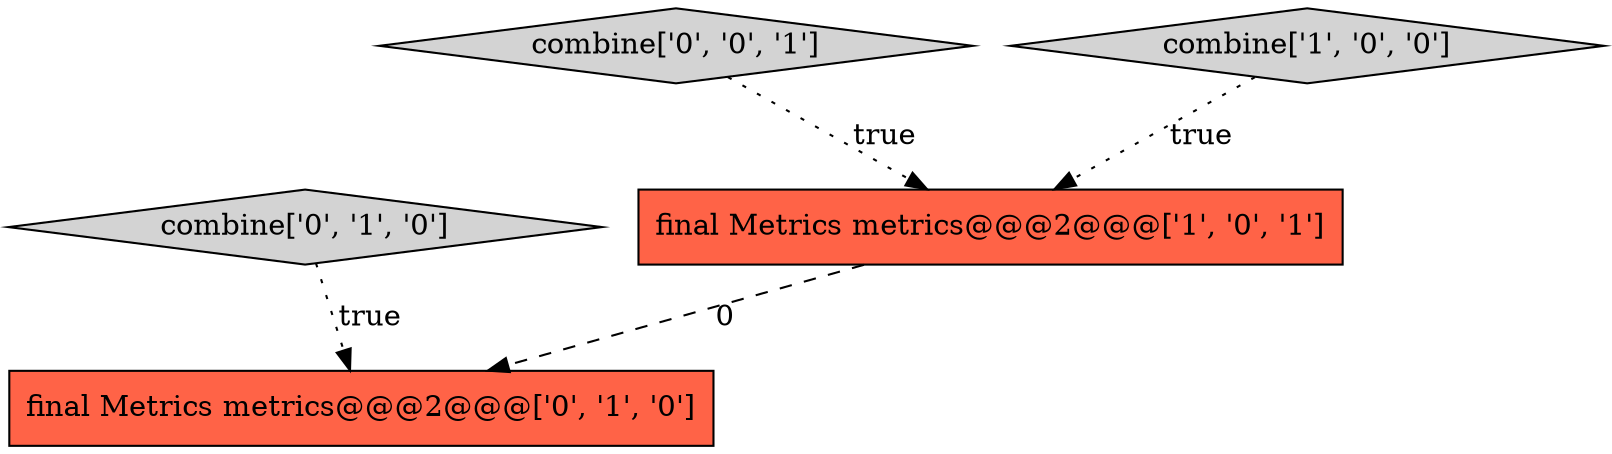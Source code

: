 digraph {
3 [style = filled, label = "combine['0', '1', '0']", fillcolor = lightgray, shape = diamond image = "AAA0AAABBB2BBB"];
4 [style = filled, label = "combine['0', '0', '1']", fillcolor = lightgray, shape = diamond image = "AAA0AAABBB3BBB"];
2 [style = filled, label = "final Metrics metrics@@@2@@@['0', '1', '0']", fillcolor = tomato, shape = box image = "AAA1AAABBB2BBB"];
0 [style = filled, label = "combine['1', '0', '0']", fillcolor = lightgray, shape = diamond image = "AAA0AAABBB1BBB"];
1 [style = filled, label = "final Metrics metrics@@@2@@@['1', '0', '1']", fillcolor = tomato, shape = box image = "AAA0AAABBB1BBB"];
1->2 [style = dashed, label="0"];
4->1 [style = dotted, label="true"];
3->2 [style = dotted, label="true"];
0->1 [style = dotted, label="true"];
}
